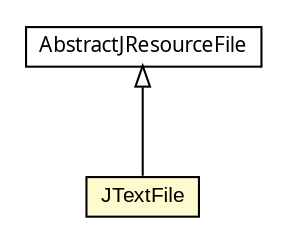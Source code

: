 #!/usr/local/bin/dot
#
# Class diagram 
# Generated by UMLGraph version 5.1 (http://www.umlgraph.org/)
#

digraph G {
	edge [fontname="arial",fontsize=10,labelfontname="arial",labelfontsize=10];
	node [fontname="arial",fontsize=10,shape=plaintext];
	nodesep=0.25;
	ranksep=0.5;
	// com.helger.jcodemodel.AbstractJResourceFile
	c12530 [label=<<table title="com.helger.jcodemodel.AbstractJResourceFile" border="0" cellborder="1" cellspacing="0" cellpadding="2" port="p" href="../AbstractJResourceFile.html">
		<tr><td><table border="0" cellspacing="0" cellpadding="1">
<tr><td align="center" balign="center"><font face="ariali"> AbstractJResourceFile </font></td></tr>
		</table></td></tr>
		</table>>, fontname="arial", fontcolor="black", fontsize=10.0];
	// com.helger.jcodemodel.fmt.JTextFile
	c12541 [label=<<table title="com.helger.jcodemodel.fmt.JTextFile" border="0" cellborder="1" cellspacing="0" cellpadding="2" port="p" bgcolor="lemonChiffon" href="./JTextFile.html">
		<tr><td><table border="0" cellspacing="0" cellpadding="1">
<tr><td align="center" balign="center"> JTextFile </td></tr>
		</table></td></tr>
		</table>>, fontname="arial", fontcolor="black", fontsize=10.0];
	//com.helger.jcodemodel.fmt.JTextFile extends com.helger.jcodemodel.AbstractJResourceFile
	c12530:p -> c12541:p [dir=back,arrowtail=empty];
}

